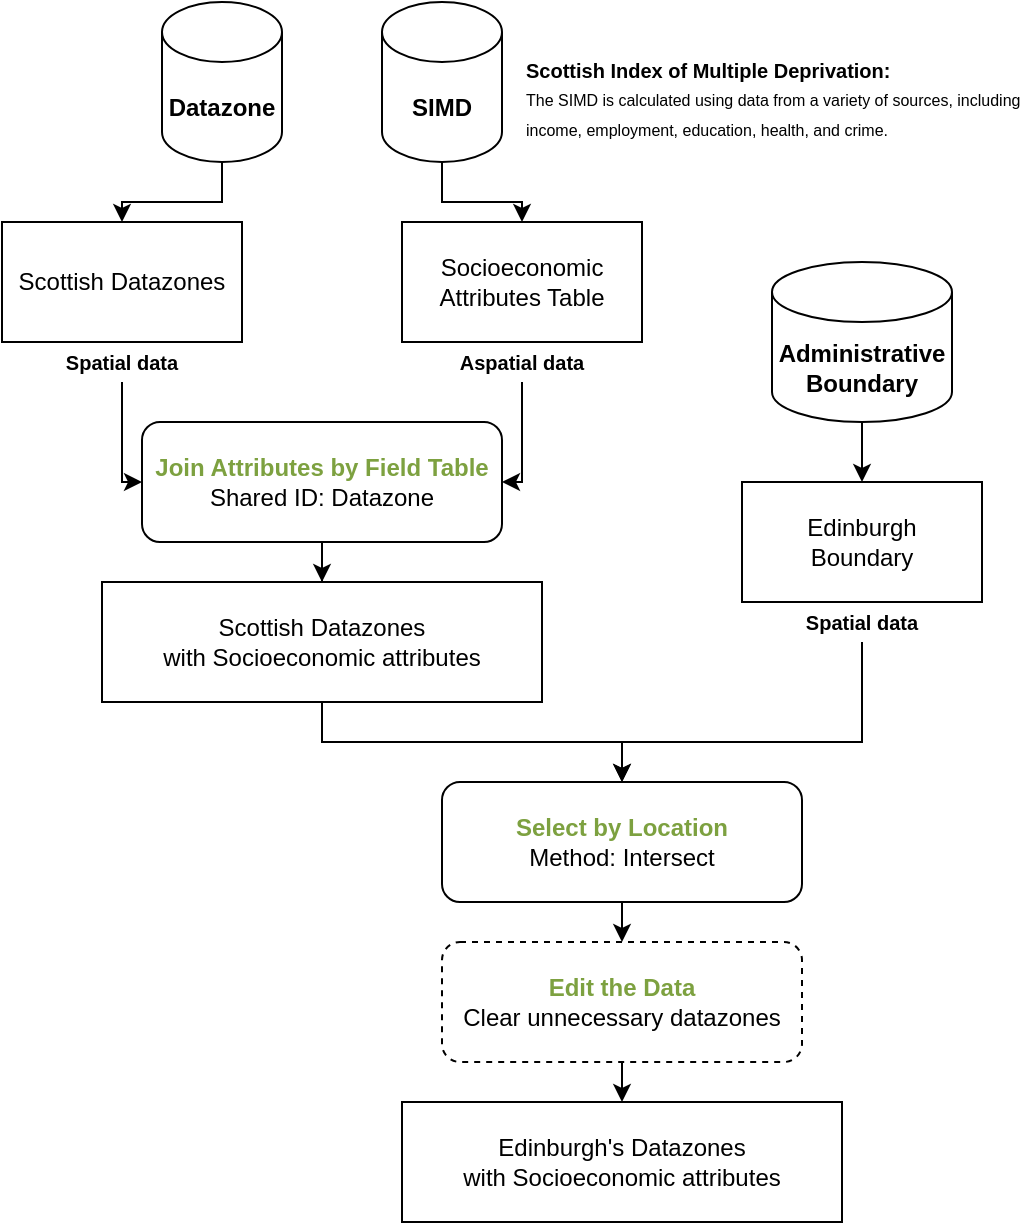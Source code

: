<mxfile version="21.2.1" type="device">
  <diagram name="Page-1" id="z_Hqgp_Lde0CK_qqxdGJ">
    <mxGraphModel dx="1207" dy="775" grid="1" gridSize="10" guides="1" tooltips="1" connect="1" arrows="1" fold="1" page="1" pageScale="1" pageWidth="850" pageHeight="1100" math="0" shadow="0">
      <root>
        <mxCell id="0" />
        <mxCell id="1" parent="0" />
        <mxCell id="ahbQg0oBCL9CJKPBySa7-7" style="edgeStyle=orthogonalEdgeStyle;rounded=0;orthogonalLoop=1;jettySize=auto;html=1;exitX=0.5;exitY=1;exitDx=0;exitDy=0;exitPerimeter=0;entryX=0.5;entryY=0;entryDx=0;entryDy=0;" edge="1" parent="1" source="ahbQg0oBCL9CJKPBySa7-1" target="ahbQg0oBCL9CJKPBySa7-6">
          <mxGeometry relative="1" as="geometry" />
        </mxCell>
        <mxCell id="ahbQg0oBCL9CJKPBySa7-1" value="&lt;b&gt;Datazone&lt;/b&gt;" style="shape=cylinder3;whiteSpace=wrap;html=1;boundedLbl=1;backgroundOutline=1;size=15;" vertex="1" parent="1">
          <mxGeometry x="170" y="90" width="60" height="80" as="geometry" />
        </mxCell>
        <mxCell id="ahbQg0oBCL9CJKPBySa7-8" style="edgeStyle=orthogonalEdgeStyle;rounded=0;orthogonalLoop=1;jettySize=auto;html=1;exitX=0.5;exitY=1;exitDx=0;exitDy=0;exitPerimeter=0;entryX=0.5;entryY=0;entryDx=0;entryDy=0;" edge="1" parent="1" source="ahbQg0oBCL9CJKPBySa7-2" target="ahbQg0oBCL9CJKPBySa7-5">
          <mxGeometry relative="1" as="geometry" />
        </mxCell>
        <mxCell id="ahbQg0oBCL9CJKPBySa7-2" value="&lt;b&gt;SIMD&lt;/b&gt;" style="shape=cylinder3;whiteSpace=wrap;html=1;boundedLbl=1;backgroundOutline=1;size=15;" vertex="1" parent="1">
          <mxGeometry x="280" y="90" width="60" height="80" as="geometry" />
        </mxCell>
        <mxCell id="ahbQg0oBCL9CJKPBySa7-4" value="&lt;b&gt;&lt;font style=&quot;font-size: 10px;&quot;&gt;Scottish Index of Multiple Deprivation:&lt;/font&gt;&lt;br&gt;&lt;/b&gt;&lt;font style=&quot;font-size: 8px;&quot;&gt;The SIMD is calculated using data from a variety of sources, including income, employment, education, health, and crime.&lt;/font&gt;&lt;b&gt;&lt;br&gt;&lt;/b&gt;" style="text;whiteSpace=wrap;html=1;" vertex="1" parent="1">
          <mxGeometry x="350" y="110" width="250" height="50" as="geometry" />
        </mxCell>
        <mxCell id="ahbQg0oBCL9CJKPBySa7-13" style="edgeStyle=orthogonalEdgeStyle;rounded=0;orthogonalLoop=1;jettySize=auto;html=1;exitX=0.5;exitY=1;exitDx=0;exitDy=0;entryX=0;entryY=0.5;entryDx=0;entryDy=0;" edge="1" parent="1" source="ahbQg0oBCL9CJKPBySa7-9" target="ahbQg0oBCL9CJKPBySa7-12">
          <mxGeometry relative="1" as="geometry">
            <Array as="points">
              <mxPoint x="150" y="330" />
            </Array>
          </mxGeometry>
        </mxCell>
        <mxCell id="ahbQg0oBCL9CJKPBySa7-14" style="edgeStyle=orthogonalEdgeStyle;rounded=0;orthogonalLoop=1;jettySize=auto;html=1;exitX=0.5;exitY=1;exitDx=0;exitDy=0;entryX=1;entryY=0.5;entryDx=0;entryDy=0;" edge="1" parent="1" source="ahbQg0oBCL9CJKPBySa7-11" target="ahbQg0oBCL9CJKPBySa7-12">
          <mxGeometry relative="1" as="geometry">
            <Array as="points">
              <mxPoint x="350" y="330" />
            </Array>
          </mxGeometry>
        </mxCell>
        <mxCell id="ahbQg0oBCL9CJKPBySa7-16" style="edgeStyle=orthogonalEdgeStyle;rounded=0;orthogonalLoop=1;jettySize=auto;html=1;exitX=0.5;exitY=1;exitDx=0;exitDy=0;" edge="1" parent="1" source="ahbQg0oBCL9CJKPBySa7-12" target="ahbQg0oBCL9CJKPBySa7-15">
          <mxGeometry relative="1" as="geometry" />
        </mxCell>
        <mxCell id="ahbQg0oBCL9CJKPBySa7-12" value="&lt;font color=&quot;#7da140&quot;&gt;&lt;b&gt;Join Attributes by Field Table&lt;/b&gt;&lt;/font&gt;&lt;br&gt;Shared ID: Datazone" style="rounded=1;whiteSpace=wrap;html=1;" vertex="1" parent="1">
          <mxGeometry x="160" y="300" width="180" height="60" as="geometry" />
        </mxCell>
        <mxCell id="ahbQg0oBCL9CJKPBySa7-25" style="edgeStyle=orthogonalEdgeStyle;rounded=0;orthogonalLoop=1;jettySize=auto;html=1;exitX=0.5;exitY=1;exitDx=0;exitDy=0;" edge="1" parent="1" source="ahbQg0oBCL9CJKPBySa7-15" target="ahbQg0oBCL9CJKPBySa7-24">
          <mxGeometry relative="1" as="geometry" />
        </mxCell>
        <mxCell id="ahbQg0oBCL9CJKPBySa7-15" value="Scottish Datazones&lt;br&gt;with Socioeconomic attributes" style="rounded=0;whiteSpace=wrap;html=1;" vertex="1" parent="1">
          <mxGeometry x="140" y="380" width="220" height="60" as="geometry" />
        </mxCell>
        <mxCell id="ahbQg0oBCL9CJKPBySa7-17" value="" style="group" vertex="1" connectable="0" parent="1">
          <mxGeometry x="90" y="200" width="120" height="80" as="geometry" />
        </mxCell>
        <mxCell id="ahbQg0oBCL9CJKPBySa7-6" value="Scottish Datazones" style="rounded=0;whiteSpace=wrap;html=1;" vertex="1" parent="ahbQg0oBCL9CJKPBySa7-17">
          <mxGeometry width="120" height="60" as="geometry" />
        </mxCell>
        <mxCell id="ahbQg0oBCL9CJKPBySa7-9" value="&lt;div style=&quot;&quot;&gt;&lt;b style=&quot;background-color: initial;&quot;&gt;&lt;span style=&quot;font-size: 10px;&quot;&gt;Spatial data&lt;/span&gt;&lt;/b&gt;&lt;/div&gt;" style="text;whiteSpace=wrap;html=1;align=center;verticalAlign=middle;" vertex="1" parent="ahbQg0oBCL9CJKPBySa7-17">
          <mxGeometry y="60" width="120" height="20" as="geometry" />
        </mxCell>
        <mxCell id="ahbQg0oBCL9CJKPBySa7-18" value="" style="group" vertex="1" connectable="0" parent="1">
          <mxGeometry x="290" y="200" width="120" height="80" as="geometry" />
        </mxCell>
        <mxCell id="ahbQg0oBCL9CJKPBySa7-5" value="Socioeconomic&lt;br&gt;Attributes Table" style="rounded=0;whiteSpace=wrap;html=1;" vertex="1" parent="ahbQg0oBCL9CJKPBySa7-18">
          <mxGeometry width="120" height="60" as="geometry" />
        </mxCell>
        <mxCell id="ahbQg0oBCL9CJKPBySa7-11" value="&lt;div style=&quot;&quot;&gt;&lt;b style=&quot;background-color: initial;&quot;&gt;&lt;span style=&quot;font-size: 10px;&quot;&gt;Aspatial data&lt;/span&gt;&lt;/b&gt;&lt;/div&gt;" style="text;whiteSpace=wrap;html=1;align=center;verticalAlign=middle;" vertex="1" parent="ahbQg0oBCL9CJKPBySa7-18">
          <mxGeometry y="60" width="120" height="20" as="geometry" />
        </mxCell>
        <mxCell id="ahbQg0oBCL9CJKPBySa7-23" style="edgeStyle=orthogonalEdgeStyle;rounded=0;orthogonalLoop=1;jettySize=auto;html=1;exitX=0.5;exitY=1;exitDx=0;exitDy=0;exitPerimeter=0;entryX=0.5;entryY=0;entryDx=0;entryDy=0;" edge="1" parent="1" source="ahbQg0oBCL9CJKPBySa7-19" target="ahbQg0oBCL9CJKPBySa7-21">
          <mxGeometry relative="1" as="geometry" />
        </mxCell>
        <mxCell id="ahbQg0oBCL9CJKPBySa7-19" value="&lt;b&gt;Administrative&lt;br&gt;Boundary&lt;br&gt;&lt;/b&gt;" style="shape=cylinder3;whiteSpace=wrap;html=1;boundedLbl=1;backgroundOutline=1;size=15;" vertex="1" parent="1">
          <mxGeometry x="475" y="220" width="90" height="80" as="geometry" />
        </mxCell>
        <mxCell id="ahbQg0oBCL9CJKPBySa7-20" value="" style="group" vertex="1" connectable="0" parent="1">
          <mxGeometry x="460" y="330" width="120" height="80" as="geometry" />
        </mxCell>
        <mxCell id="ahbQg0oBCL9CJKPBySa7-21" value="Edinburgh&lt;br&gt;Boundary" style="rounded=0;whiteSpace=wrap;html=1;" vertex="1" parent="ahbQg0oBCL9CJKPBySa7-20">
          <mxGeometry width="120" height="60" as="geometry" />
        </mxCell>
        <mxCell id="ahbQg0oBCL9CJKPBySa7-22" value="&lt;div style=&quot;&quot;&gt;&lt;b style=&quot;background-color: initial;&quot;&gt;&lt;span style=&quot;font-size: 10px;&quot;&gt;Spatial data&lt;/span&gt;&lt;/b&gt;&lt;/div&gt;" style="text;whiteSpace=wrap;html=1;align=center;verticalAlign=middle;" vertex="1" parent="ahbQg0oBCL9CJKPBySa7-20">
          <mxGeometry y="60" width="120" height="20" as="geometry" />
        </mxCell>
        <mxCell id="ahbQg0oBCL9CJKPBySa7-31" style="edgeStyle=orthogonalEdgeStyle;rounded=0;orthogonalLoop=1;jettySize=auto;html=1;exitX=0.5;exitY=1;exitDx=0;exitDy=0;entryX=0.5;entryY=0;entryDx=0;entryDy=0;" edge="1" parent="1" source="ahbQg0oBCL9CJKPBySa7-24" target="ahbQg0oBCL9CJKPBySa7-29">
          <mxGeometry relative="1" as="geometry" />
        </mxCell>
        <mxCell id="ahbQg0oBCL9CJKPBySa7-24" value="&lt;font color=&quot;#7da140&quot;&gt;&lt;b&gt;Select by Location&lt;/b&gt;&lt;/font&gt;&lt;br&gt;Method: Intersect" style="rounded=1;whiteSpace=wrap;html=1;" vertex="1" parent="1">
          <mxGeometry x="310" y="480" width="180" height="60" as="geometry" />
        </mxCell>
        <mxCell id="ahbQg0oBCL9CJKPBySa7-26" style="edgeStyle=orthogonalEdgeStyle;rounded=0;orthogonalLoop=1;jettySize=auto;html=1;exitX=0.5;exitY=1;exitDx=0;exitDy=0;" edge="1" parent="1" source="ahbQg0oBCL9CJKPBySa7-22" target="ahbQg0oBCL9CJKPBySa7-24">
          <mxGeometry relative="1" as="geometry">
            <Array as="points">
              <mxPoint x="520" y="460" />
              <mxPoint x="400" y="460" />
            </Array>
          </mxGeometry>
        </mxCell>
        <mxCell id="ahbQg0oBCL9CJKPBySa7-27" value="Edinburgh&#39;s Datazones&lt;br&gt;with Socioeconomic attributes" style="rounded=0;whiteSpace=wrap;html=1;" vertex="1" parent="1">
          <mxGeometry x="290" y="640" width="220" height="60" as="geometry" />
        </mxCell>
        <mxCell id="ahbQg0oBCL9CJKPBySa7-32" style="edgeStyle=orthogonalEdgeStyle;rounded=0;orthogonalLoop=1;jettySize=auto;html=1;exitX=0.5;exitY=1;exitDx=0;exitDy=0;entryX=0.5;entryY=0;entryDx=0;entryDy=0;" edge="1" parent="1" source="ahbQg0oBCL9CJKPBySa7-29" target="ahbQg0oBCL9CJKPBySa7-27">
          <mxGeometry relative="1" as="geometry" />
        </mxCell>
        <mxCell id="ahbQg0oBCL9CJKPBySa7-29" value="&lt;font color=&quot;#7da140&quot;&gt;&lt;b&gt;Edit the Data&lt;/b&gt;&lt;/font&gt;&lt;br&gt;Clear unnecessary datazones" style="rounded=1;whiteSpace=wrap;html=1;dashed=1;" vertex="1" parent="1">
          <mxGeometry x="310" y="560" width="180" height="60" as="geometry" />
        </mxCell>
      </root>
    </mxGraphModel>
  </diagram>
</mxfile>
